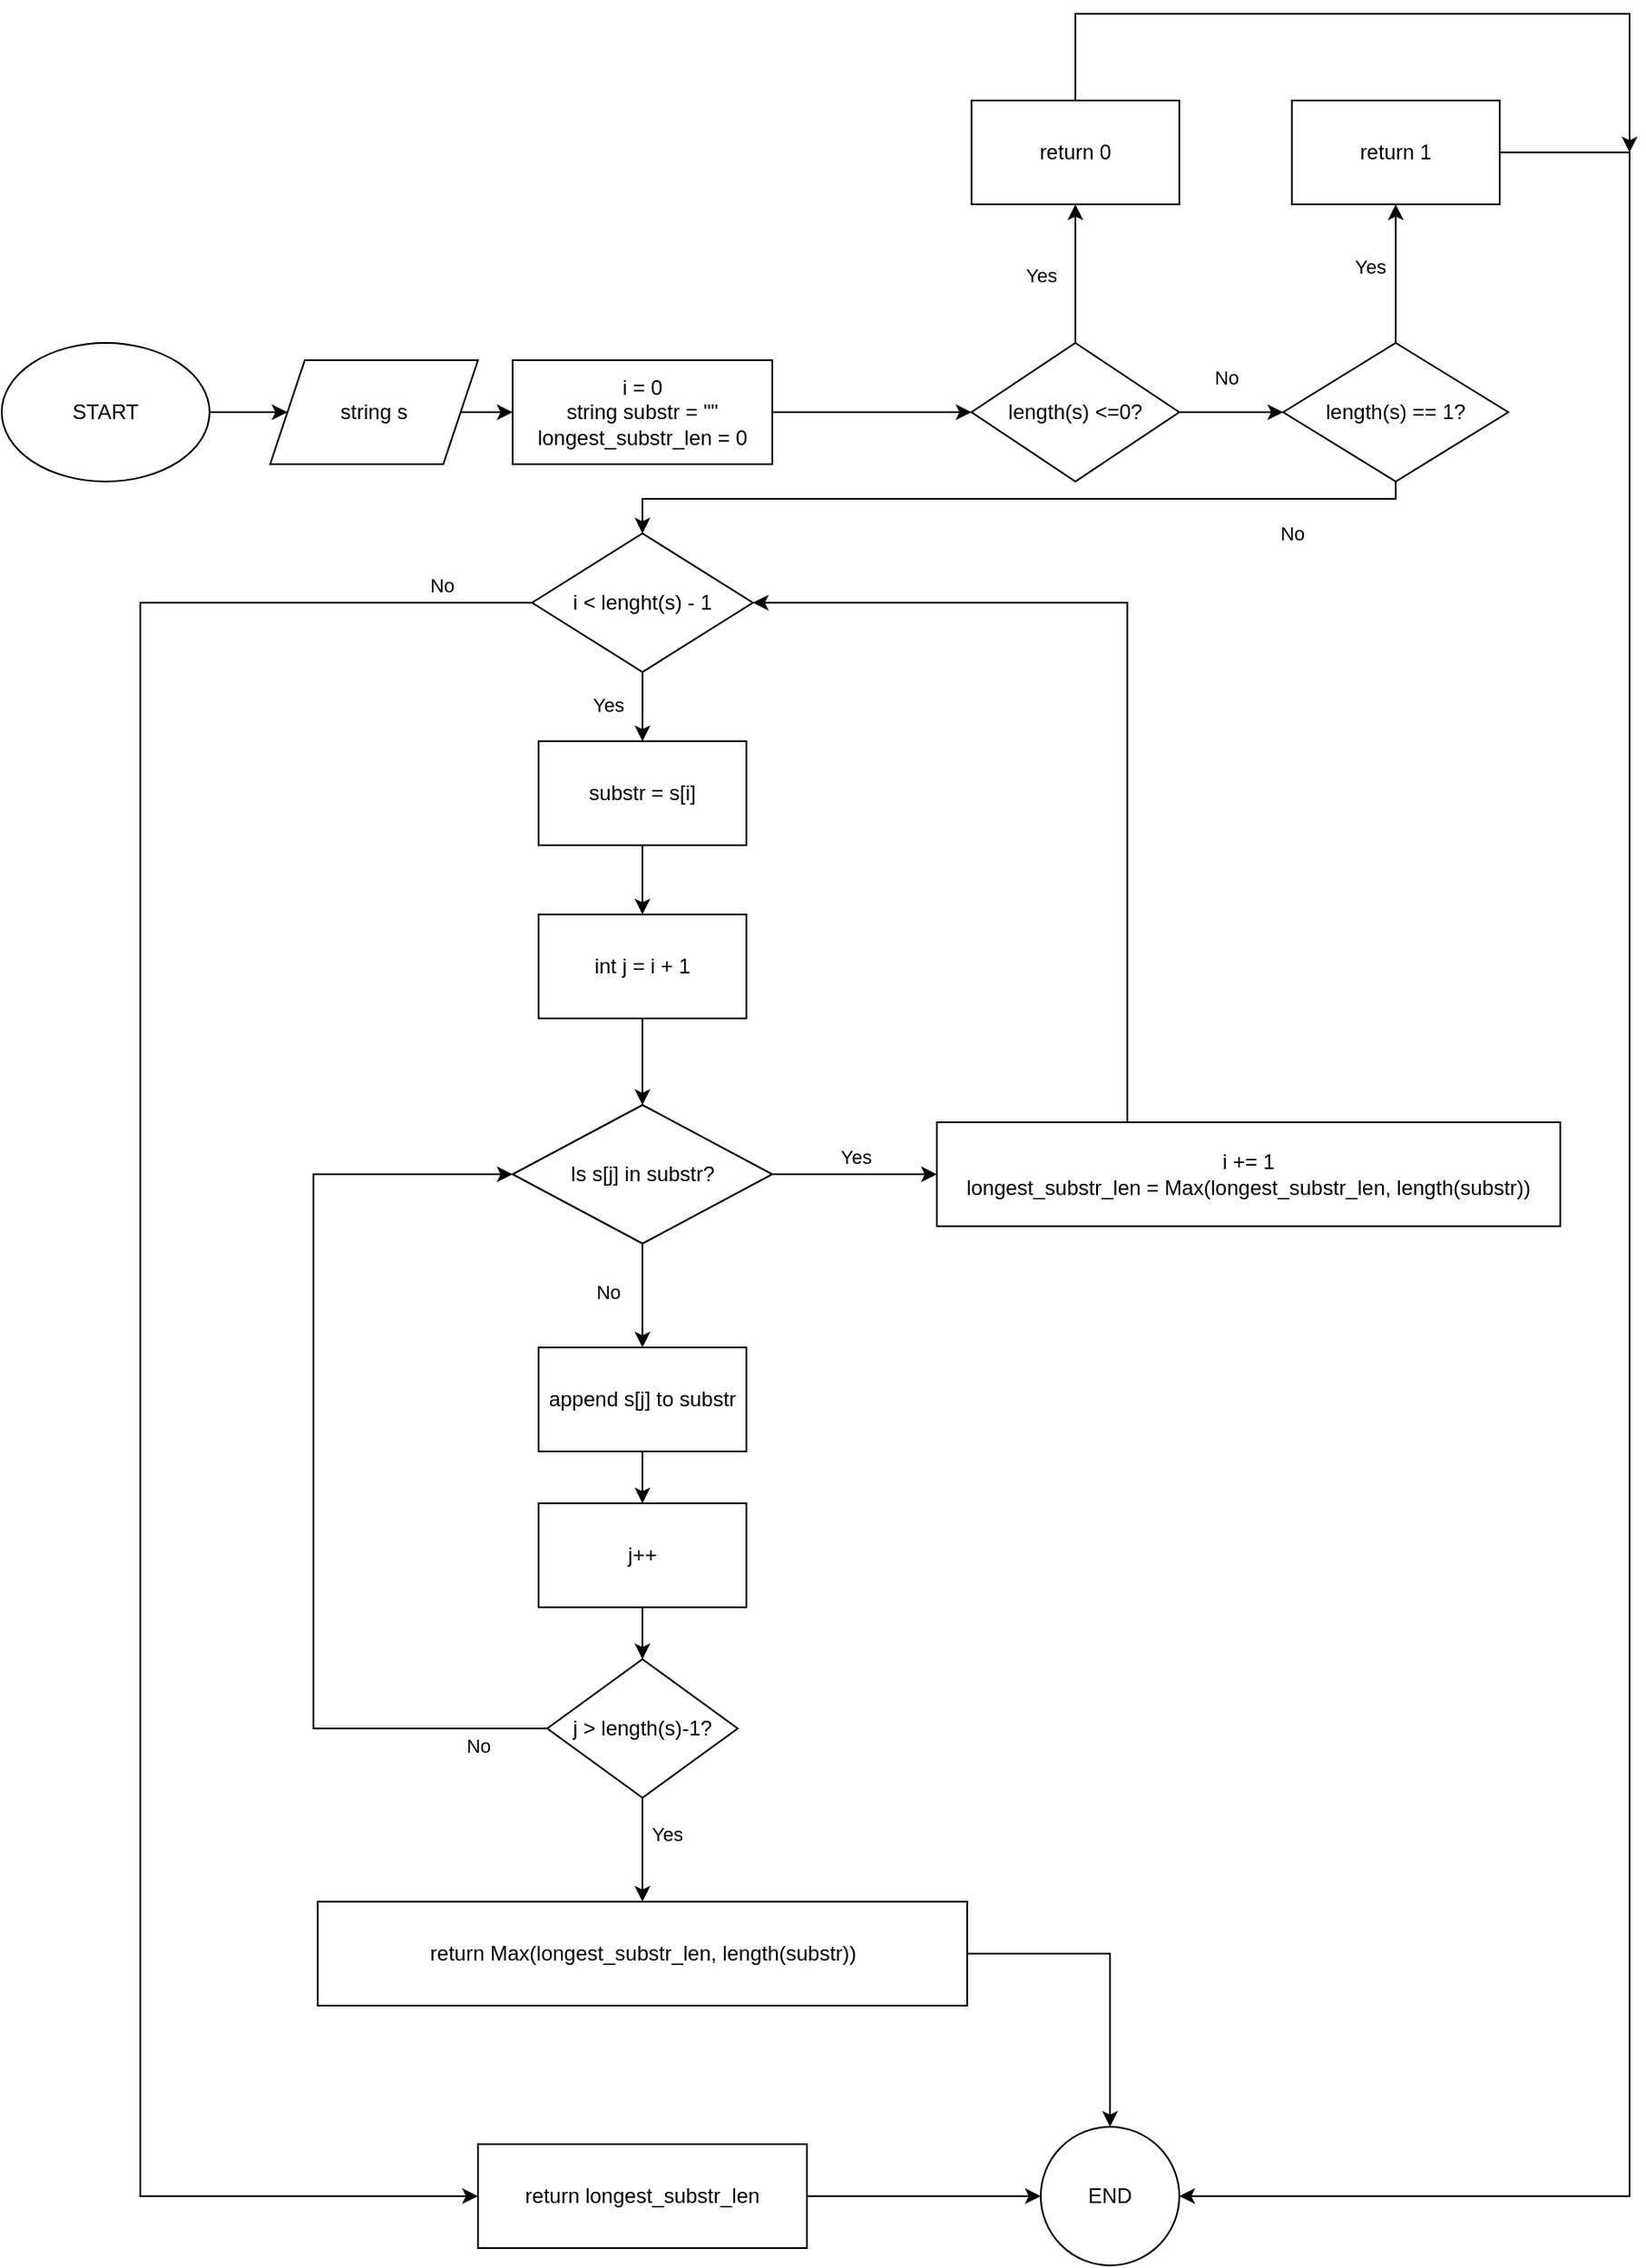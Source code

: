 <mxfile version="24.4.0" type="device">
  <diagram id="C5RBs43oDa-KdzZeNtuy" name="Page-1">
    <mxGraphModel dx="1513" dy="2207" grid="1" gridSize="10" guides="1" tooltips="1" connect="1" arrows="1" fold="1" page="1" pageScale="1" pageWidth="827" pageHeight="1169" math="0" shadow="0">
      <root>
        <mxCell id="WIyWlLk6GJQsqaUBKTNV-0" />
        <mxCell id="WIyWlLk6GJQsqaUBKTNV-1" parent="WIyWlLk6GJQsqaUBKTNV-0" />
        <mxCell id="MaEEjC9uDTxHg2pqcKxW-3" style="edgeStyle=orthogonalEdgeStyle;rounded=0;orthogonalLoop=1;jettySize=auto;html=1;entryX=0.5;entryY=0;entryDx=0;entryDy=0;" edge="1" parent="WIyWlLk6GJQsqaUBKTNV-1" source="MaEEjC9uDTxHg2pqcKxW-0" target="MaEEjC9uDTxHg2pqcKxW-1">
          <mxGeometry relative="1" as="geometry" />
        </mxCell>
        <mxCell id="MaEEjC9uDTxHg2pqcKxW-4" value="Yes" style="edgeLabel;html=1;align=center;verticalAlign=middle;resizable=0;points=[];" vertex="1" connectable="0" parent="MaEEjC9uDTxHg2pqcKxW-3">
          <mxGeometry x="-0.08" y="2" relative="1" as="geometry">
            <mxPoint x="-22" as="offset" />
          </mxGeometry>
        </mxCell>
        <mxCell id="MaEEjC9uDTxHg2pqcKxW-41" style="edgeStyle=orthogonalEdgeStyle;rounded=0;orthogonalLoop=1;jettySize=auto;html=1;entryX=0;entryY=0.5;entryDx=0;entryDy=0;" edge="1" parent="WIyWlLk6GJQsqaUBKTNV-1" source="MaEEjC9uDTxHg2pqcKxW-0" target="MaEEjC9uDTxHg2pqcKxW-39">
          <mxGeometry relative="1" as="geometry">
            <Array as="points">
              <mxPoint x="110" y="170" />
              <mxPoint x="110" y="1090" />
            </Array>
          </mxGeometry>
        </mxCell>
        <mxCell id="MaEEjC9uDTxHg2pqcKxW-42" value="No" style="edgeLabel;html=1;align=center;verticalAlign=middle;resizable=0;points=[];" vertex="1" connectable="0" parent="MaEEjC9uDTxHg2pqcKxW-41">
          <mxGeometry x="-0.939" y="1" relative="1" as="geometry">
            <mxPoint x="-12" y="-11" as="offset" />
          </mxGeometry>
        </mxCell>
        <mxCell id="MaEEjC9uDTxHg2pqcKxW-0" value="i &amp;lt; lenght(s) - 1" style="rhombus;whiteSpace=wrap;html=1;" vertex="1" parent="WIyWlLk6GJQsqaUBKTNV-1">
          <mxGeometry x="336.25" y="130" width="127.5" height="80" as="geometry" />
        </mxCell>
        <mxCell id="MaEEjC9uDTxHg2pqcKxW-5" style="edgeStyle=orthogonalEdgeStyle;rounded=0;orthogonalLoop=1;jettySize=auto;html=1;entryX=0.5;entryY=0;entryDx=0;entryDy=0;" edge="1" parent="WIyWlLk6GJQsqaUBKTNV-1" source="MaEEjC9uDTxHg2pqcKxW-1" target="MaEEjC9uDTxHg2pqcKxW-2">
          <mxGeometry relative="1" as="geometry" />
        </mxCell>
        <mxCell id="MaEEjC9uDTxHg2pqcKxW-1" value="substr = s[i]" style="rounded=0;whiteSpace=wrap;html=1;" vertex="1" parent="WIyWlLk6GJQsqaUBKTNV-1">
          <mxGeometry x="340" y="250" width="120" height="60" as="geometry" />
        </mxCell>
        <mxCell id="MaEEjC9uDTxHg2pqcKxW-7" value="" style="edgeStyle=orthogonalEdgeStyle;rounded=0;orthogonalLoop=1;jettySize=auto;html=1;" edge="1" parent="WIyWlLk6GJQsqaUBKTNV-1" source="MaEEjC9uDTxHg2pqcKxW-2" target="MaEEjC9uDTxHg2pqcKxW-8">
          <mxGeometry relative="1" as="geometry">
            <mxPoint x="400" y="460" as="targetPoint" />
          </mxGeometry>
        </mxCell>
        <mxCell id="MaEEjC9uDTxHg2pqcKxW-2" value="int j = i + 1" style="rounded=0;whiteSpace=wrap;html=1;" vertex="1" parent="WIyWlLk6GJQsqaUBKTNV-1">
          <mxGeometry x="340" y="350" width="120" height="60" as="geometry" />
        </mxCell>
        <mxCell id="MaEEjC9uDTxHg2pqcKxW-13" value="" style="edgeStyle=orthogonalEdgeStyle;rounded=0;orthogonalLoop=1;jettySize=auto;html=1;" edge="1" parent="WIyWlLk6GJQsqaUBKTNV-1" source="MaEEjC9uDTxHg2pqcKxW-8" target="MaEEjC9uDTxHg2pqcKxW-12">
          <mxGeometry relative="1" as="geometry" />
        </mxCell>
        <mxCell id="MaEEjC9uDTxHg2pqcKxW-16" value="Yes" style="edgeLabel;html=1;align=center;verticalAlign=middle;resizable=0;points=[];" vertex="1" connectable="0" parent="MaEEjC9uDTxHg2pqcKxW-13">
          <mxGeometry y="-1" relative="1" as="geometry">
            <mxPoint y="-11" as="offset" />
          </mxGeometry>
        </mxCell>
        <mxCell id="MaEEjC9uDTxHg2pqcKxW-20" value="" style="edgeStyle=orthogonalEdgeStyle;rounded=0;orthogonalLoop=1;jettySize=auto;html=1;" edge="1" parent="WIyWlLk6GJQsqaUBKTNV-1" source="MaEEjC9uDTxHg2pqcKxW-8" target="MaEEjC9uDTxHg2pqcKxW-19">
          <mxGeometry relative="1" as="geometry" />
        </mxCell>
        <mxCell id="MaEEjC9uDTxHg2pqcKxW-21" value="No" style="edgeLabel;html=1;align=center;verticalAlign=middle;resizable=0;points=[];" vertex="1" connectable="0" parent="MaEEjC9uDTxHg2pqcKxW-20">
          <mxGeometry x="-0.2" y="3" relative="1" as="geometry">
            <mxPoint x="-23" y="4" as="offset" />
          </mxGeometry>
        </mxCell>
        <mxCell id="MaEEjC9uDTxHg2pqcKxW-8" value="Is s[j] in substr?" style="rhombus;whiteSpace=wrap;html=1;rounded=0;" vertex="1" parent="WIyWlLk6GJQsqaUBKTNV-1">
          <mxGeometry x="325" y="460" width="150" height="80" as="geometry" />
        </mxCell>
        <mxCell id="MaEEjC9uDTxHg2pqcKxW-18" style="edgeStyle=orthogonalEdgeStyle;rounded=0;orthogonalLoop=1;jettySize=auto;html=1;entryX=1;entryY=0.5;entryDx=0;entryDy=0;" edge="1" parent="WIyWlLk6GJQsqaUBKTNV-1" source="MaEEjC9uDTxHg2pqcKxW-12" target="MaEEjC9uDTxHg2pqcKxW-0">
          <mxGeometry relative="1" as="geometry">
            <Array as="points">
              <mxPoint x="680" y="170" />
            </Array>
          </mxGeometry>
        </mxCell>
        <mxCell id="MaEEjC9uDTxHg2pqcKxW-12" value="i += 1&lt;div&gt;longest_substr_len = Max(&lt;span style=&quot;background-color: initial;&quot;&gt;longest_substr_len,&amp;nbsp;&lt;/span&gt;&lt;span style=&quot;background-color: initial;&quot;&gt;length(substr))&lt;/span&gt;&lt;/div&gt;" style="whiteSpace=wrap;html=1;rounded=0;" vertex="1" parent="WIyWlLk6GJQsqaUBKTNV-1">
          <mxGeometry x="570" y="470" width="360" height="60" as="geometry" />
        </mxCell>
        <mxCell id="MaEEjC9uDTxHg2pqcKxW-23" value="" style="edgeStyle=orthogonalEdgeStyle;rounded=0;orthogonalLoop=1;jettySize=auto;html=1;" edge="1" parent="WIyWlLk6GJQsqaUBKTNV-1" source="MaEEjC9uDTxHg2pqcKxW-19" target="MaEEjC9uDTxHg2pqcKxW-22">
          <mxGeometry relative="1" as="geometry" />
        </mxCell>
        <mxCell id="MaEEjC9uDTxHg2pqcKxW-19" value="append s[j] to substr" style="whiteSpace=wrap;html=1;rounded=0;" vertex="1" parent="WIyWlLk6GJQsqaUBKTNV-1">
          <mxGeometry x="340" y="600" width="120" height="60" as="geometry" />
        </mxCell>
        <mxCell id="MaEEjC9uDTxHg2pqcKxW-25" style="edgeStyle=orthogonalEdgeStyle;rounded=0;orthogonalLoop=1;jettySize=auto;html=1;" edge="1" parent="WIyWlLk6GJQsqaUBKTNV-1" source="MaEEjC9uDTxHg2pqcKxW-22" target="MaEEjC9uDTxHg2pqcKxW-24">
          <mxGeometry relative="1" as="geometry" />
        </mxCell>
        <mxCell id="MaEEjC9uDTxHg2pqcKxW-22" value="j++" style="whiteSpace=wrap;html=1;rounded=0;" vertex="1" parent="WIyWlLk6GJQsqaUBKTNV-1">
          <mxGeometry x="340" y="690" width="120" height="60" as="geometry" />
        </mxCell>
        <mxCell id="MaEEjC9uDTxHg2pqcKxW-29" value="" style="edgeStyle=orthogonalEdgeStyle;rounded=0;orthogonalLoop=1;jettySize=auto;html=1;" edge="1" parent="WIyWlLk6GJQsqaUBKTNV-1" source="MaEEjC9uDTxHg2pqcKxW-24" target="MaEEjC9uDTxHg2pqcKxW-28">
          <mxGeometry relative="1" as="geometry" />
        </mxCell>
        <mxCell id="MaEEjC9uDTxHg2pqcKxW-38" value="Yes" style="edgeLabel;html=1;align=center;verticalAlign=middle;resizable=0;points=[];" vertex="1" connectable="0" parent="MaEEjC9uDTxHg2pqcKxW-29">
          <mxGeometry x="-0.313" y="-1" relative="1" as="geometry">
            <mxPoint x="15" as="offset" />
          </mxGeometry>
        </mxCell>
        <mxCell id="MaEEjC9uDTxHg2pqcKxW-24" value="j &amp;gt; length(s)-1?" style="rhombus;whiteSpace=wrap;html=1;rounded=0;" vertex="1" parent="WIyWlLk6GJQsqaUBKTNV-1">
          <mxGeometry x="345" y="780" width="110" height="80" as="geometry" />
        </mxCell>
        <mxCell id="MaEEjC9uDTxHg2pqcKxW-26" style="edgeStyle=orthogonalEdgeStyle;rounded=0;orthogonalLoop=1;jettySize=auto;html=1;" edge="1" parent="WIyWlLk6GJQsqaUBKTNV-1" source="MaEEjC9uDTxHg2pqcKxW-24" target="MaEEjC9uDTxHg2pqcKxW-8">
          <mxGeometry relative="1" as="geometry">
            <Array as="points">
              <mxPoint x="210" y="820" />
              <mxPoint x="210" y="500" />
            </Array>
          </mxGeometry>
        </mxCell>
        <mxCell id="MaEEjC9uDTxHg2pqcKxW-27" value="No" style="edgeLabel;html=1;align=center;verticalAlign=middle;resizable=0;points=[];" vertex="1" connectable="0" parent="MaEEjC9uDTxHg2pqcKxW-26">
          <mxGeometry x="-0.004" y="-2" relative="1" as="geometry">
            <mxPoint x="93" y="159" as="offset" />
          </mxGeometry>
        </mxCell>
        <mxCell id="MaEEjC9uDTxHg2pqcKxW-45" style="edgeStyle=orthogonalEdgeStyle;rounded=0;orthogonalLoop=1;jettySize=auto;html=1;" edge="1" parent="WIyWlLk6GJQsqaUBKTNV-1" source="MaEEjC9uDTxHg2pqcKxW-28" target="MaEEjC9uDTxHg2pqcKxW-43">
          <mxGeometry relative="1" as="geometry" />
        </mxCell>
        <mxCell id="MaEEjC9uDTxHg2pqcKxW-28" value="return Max(&lt;span style=&quot;background-color: initial;&quot;&gt;longest_substr_len,&amp;nbsp;&lt;/span&gt;&lt;span style=&quot;background-color: initial;&quot;&gt;length(substr))&lt;/span&gt;" style="whiteSpace=wrap;html=1;rounded=0;" vertex="1" parent="WIyWlLk6GJQsqaUBKTNV-1">
          <mxGeometry x="212.5" y="920" width="375" height="60" as="geometry" />
        </mxCell>
        <mxCell id="MaEEjC9uDTxHg2pqcKxW-34" value="" style="edgeStyle=orthogonalEdgeStyle;rounded=0;orthogonalLoop=1;jettySize=auto;html=1;entryX=0;entryY=0.5;entryDx=0;entryDy=0;" edge="1" parent="WIyWlLk6GJQsqaUBKTNV-1" source="MaEEjC9uDTxHg2pqcKxW-30" target="MaEEjC9uDTxHg2pqcKxW-33">
          <mxGeometry relative="1" as="geometry">
            <mxPoint x="165" y="60.0" as="sourcePoint" />
          </mxGeometry>
        </mxCell>
        <mxCell id="MaEEjC9uDTxHg2pqcKxW-30" value="START" style="ellipse;whiteSpace=wrap;html=1;" vertex="1" parent="WIyWlLk6GJQsqaUBKTNV-1">
          <mxGeometry x="30" y="20" width="120" height="80" as="geometry" />
        </mxCell>
        <mxCell id="MaEEjC9uDTxHg2pqcKxW-36" value="" style="edgeStyle=orthogonalEdgeStyle;rounded=0;orthogonalLoop=1;jettySize=auto;html=1;" edge="1" parent="WIyWlLk6GJQsqaUBKTNV-1" source="MaEEjC9uDTxHg2pqcKxW-33" target="MaEEjC9uDTxHg2pqcKxW-35">
          <mxGeometry relative="1" as="geometry" />
        </mxCell>
        <mxCell id="MaEEjC9uDTxHg2pqcKxW-33" value="string s" style="shape=parallelogram;perimeter=parallelogramPerimeter;whiteSpace=wrap;html=1;fixedSize=1;" vertex="1" parent="WIyWlLk6GJQsqaUBKTNV-1">
          <mxGeometry x="185" y="30" width="120" height="60" as="geometry" />
        </mxCell>
        <mxCell id="MaEEjC9uDTxHg2pqcKxW-47" value="" style="edgeStyle=orthogonalEdgeStyle;rounded=0;orthogonalLoop=1;jettySize=auto;html=1;" edge="1" parent="WIyWlLk6GJQsqaUBKTNV-1" source="MaEEjC9uDTxHg2pqcKxW-35" target="MaEEjC9uDTxHg2pqcKxW-46">
          <mxGeometry relative="1" as="geometry" />
        </mxCell>
        <mxCell id="MaEEjC9uDTxHg2pqcKxW-35" value="i = 0&lt;div&gt;string substr = &quot;&quot;&lt;/div&gt;&lt;div&gt;longest_substr_len = 0&lt;/div&gt;" style="whiteSpace=wrap;html=1;" vertex="1" parent="WIyWlLk6GJQsqaUBKTNV-1">
          <mxGeometry x="325" y="30" width="150" height="60" as="geometry" />
        </mxCell>
        <mxCell id="MaEEjC9uDTxHg2pqcKxW-44" value="" style="edgeStyle=orthogonalEdgeStyle;rounded=0;orthogonalLoop=1;jettySize=auto;html=1;" edge="1" parent="WIyWlLk6GJQsqaUBKTNV-1" source="MaEEjC9uDTxHg2pqcKxW-39" target="MaEEjC9uDTxHg2pqcKxW-43">
          <mxGeometry relative="1" as="geometry" />
        </mxCell>
        <mxCell id="MaEEjC9uDTxHg2pqcKxW-39" value="return longest_substr_len" style="whiteSpace=wrap;html=1;rounded=0;" vertex="1" parent="WIyWlLk6GJQsqaUBKTNV-1">
          <mxGeometry x="305" y="1060" width="190" height="60" as="geometry" />
        </mxCell>
        <mxCell id="MaEEjC9uDTxHg2pqcKxW-43" value="END" style="ellipse;whiteSpace=wrap;html=1;rounded=0;" vertex="1" parent="WIyWlLk6GJQsqaUBKTNV-1">
          <mxGeometry x="630" y="1050" width="80" height="80" as="geometry" />
        </mxCell>
        <mxCell id="MaEEjC9uDTxHg2pqcKxW-49" value="" style="edgeStyle=orthogonalEdgeStyle;rounded=0;orthogonalLoop=1;jettySize=auto;html=1;" edge="1" parent="WIyWlLk6GJQsqaUBKTNV-1" source="MaEEjC9uDTxHg2pqcKxW-46" target="MaEEjC9uDTxHg2pqcKxW-48">
          <mxGeometry relative="1" as="geometry" />
        </mxCell>
        <mxCell id="MaEEjC9uDTxHg2pqcKxW-50" value="Yes" style="edgeLabel;html=1;align=center;verticalAlign=middle;resizable=0;points=[];" vertex="1" connectable="0" parent="MaEEjC9uDTxHg2pqcKxW-49">
          <mxGeometry x="-0.014" y="1" relative="1" as="geometry">
            <mxPoint x="-19" as="offset" />
          </mxGeometry>
        </mxCell>
        <mxCell id="MaEEjC9uDTxHg2pqcKxW-52" value="" style="edgeStyle=orthogonalEdgeStyle;rounded=0;orthogonalLoop=1;jettySize=auto;html=1;" edge="1" parent="WIyWlLk6GJQsqaUBKTNV-1" source="MaEEjC9uDTxHg2pqcKxW-46" target="MaEEjC9uDTxHg2pqcKxW-51">
          <mxGeometry relative="1" as="geometry" />
        </mxCell>
        <mxCell id="MaEEjC9uDTxHg2pqcKxW-55" value="No" style="edgeLabel;html=1;align=center;verticalAlign=middle;resizable=0;points=[];" vertex="1" connectable="0" parent="MaEEjC9uDTxHg2pqcKxW-52">
          <mxGeometry x="-0.1" y="2" relative="1" as="geometry">
            <mxPoint y="-18" as="offset" />
          </mxGeometry>
        </mxCell>
        <mxCell id="MaEEjC9uDTxHg2pqcKxW-46" value="length(s) &amp;lt;=0?" style="rhombus;whiteSpace=wrap;html=1;" vertex="1" parent="WIyWlLk6GJQsqaUBKTNV-1">
          <mxGeometry x="590" y="20" width="120" height="80" as="geometry" />
        </mxCell>
        <mxCell id="MaEEjC9uDTxHg2pqcKxW-60" style="edgeStyle=orthogonalEdgeStyle;rounded=0;orthogonalLoop=1;jettySize=auto;html=1;" edge="1" parent="WIyWlLk6GJQsqaUBKTNV-1" source="MaEEjC9uDTxHg2pqcKxW-48">
          <mxGeometry relative="1" as="geometry">
            <mxPoint x="970" y="-90" as="targetPoint" />
            <Array as="points">
              <mxPoint x="650" y="-170" />
              <mxPoint x="970" y="-170" />
            </Array>
          </mxGeometry>
        </mxCell>
        <mxCell id="MaEEjC9uDTxHg2pqcKxW-48" value="return 0" style="whiteSpace=wrap;html=1;" vertex="1" parent="WIyWlLk6GJQsqaUBKTNV-1">
          <mxGeometry x="590" y="-120" width="120" height="60" as="geometry" />
        </mxCell>
        <mxCell id="MaEEjC9uDTxHg2pqcKxW-54" value="" style="edgeStyle=orthogonalEdgeStyle;rounded=0;orthogonalLoop=1;jettySize=auto;html=1;" edge="1" parent="WIyWlLk6GJQsqaUBKTNV-1" source="MaEEjC9uDTxHg2pqcKxW-51" target="MaEEjC9uDTxHg2pqcKxW-53">
          <mxGeometry relative="1" as="geometry" />
        </mxCell>
        <mxCell id="MaEEjC9uDTxHg2pqcKxW-56" value="Yes" style="edgeLabel;html=1;align=center;verticalAlign=middle;resizable=0;points=[];" vertex="1" connectable="0" parent="MaEEjC9uDTxHg2pqcKxW-54">
          <mxGeometry x="0.1" y="-1" relative="1" as="geometry">
            <mxPoint x="-16" as="offset" />
          </mxGeometry>
        </mxCell>
        <mxCell id="MaEEjC9uDTxHg2pqcKxW-57" style="edgeStyle=orthogonalEdgeStyle;rounded=0;orthogonalLoop=1;jettySize=auto;html=1;" edge="1" parent="WIyWlLk6GJQsqaUBKTNV-1" source="MaEEjC9uDTxHg2pqcKxW-51" target="MaEEjC9uDTxHg2pqcKxW-0">
          <mxGeometry relative="1" as="geometry">
            <Array as="points">
              <mxPoint x="835" y="110" />
              <mxPoint x="400" y="110" />
            </Array>
          </mxGeometry>
        </mxCell>
        <mxCell id="MaEEjC9uDTxHg2pqcKxW-58" value="No" style="edgeLabel;html=1;align=center;verticalAlign=middle;resizable=0;points=[];" vertex="1" connectable="0" parent="MaEEjC9uDTxHg2pqcKxW-57">
          <mxGeometry x="-0.725" y="1" relative="1" as="geometry">
            <mxPoint x="-6" y="19" as="offset" />
          </mxGeometry>
        </mxCell>
        <mxCell id="MaEEjC9uDTxHg2pqcKxW-51" value="length(s) == 1?" style="rhombus;whiteSpace=wrap;html=1;" vertex="1" parent="WIyWlLk6GJQsqaUBKTNV-1">
          <mxGeometry x="770" y="20" width="130" height="80" as="geometry" />
        </mxCell>
        <mxCell id="MaEEjC9uDTxHg2pqcKxW-59" style="edgeStyle=orthogonalEdgeStyle;rounded=0;orthogonalLoop=1;jettySize=auto;html=1;entryX=1;entryY=0.5;entryDx=0;entryDy=0;" edge="1" parent="WIyWlLk6GJQsqaUBKTNV-1" source="MaEEjC9uDTxHg2pqcKxW-53" target="MaEEjC9uDTxHg2pqcKxW-43">
          <mxGeometry relative="1" as="geometry">
            <Array as="points">
              <mxPoint x="970" y="-90" />
              <mxPoint x="970" y="1090" />
            </Array>
          </mxGeometry>
        </mxCell>
        <mxCell id="MaEEjC9uDTxHg2pqcKxW-53" value="return 1" style="whiteSpace=wrap;html=1;" vertex="1" parent="WIyWlLk6GJQsqaUBKTNV-1">
          <mxGeometry x="775" y="-120" width="120" height="60" as="geometry" />
        </mxCell>
      </root>
    </mxGraphModel>
  </diagram>
</mxfile>
